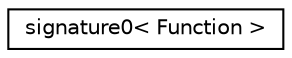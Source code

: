 digraph "Graphical Class Hierarchy"
{
  edge [fontname="Helvetica",fontsize="10",labelfontname="Helvetica",labelfontsize="10"];
  node [fontname="Helvetica",fontsize="10",shape=record];
  rankdir="LR";
  Node1 [label="signature0\< Function \>",height=0.2,width=0.4,color="black", fillcolor="white", style="filled",URL="$structsignature0.html"];
}
